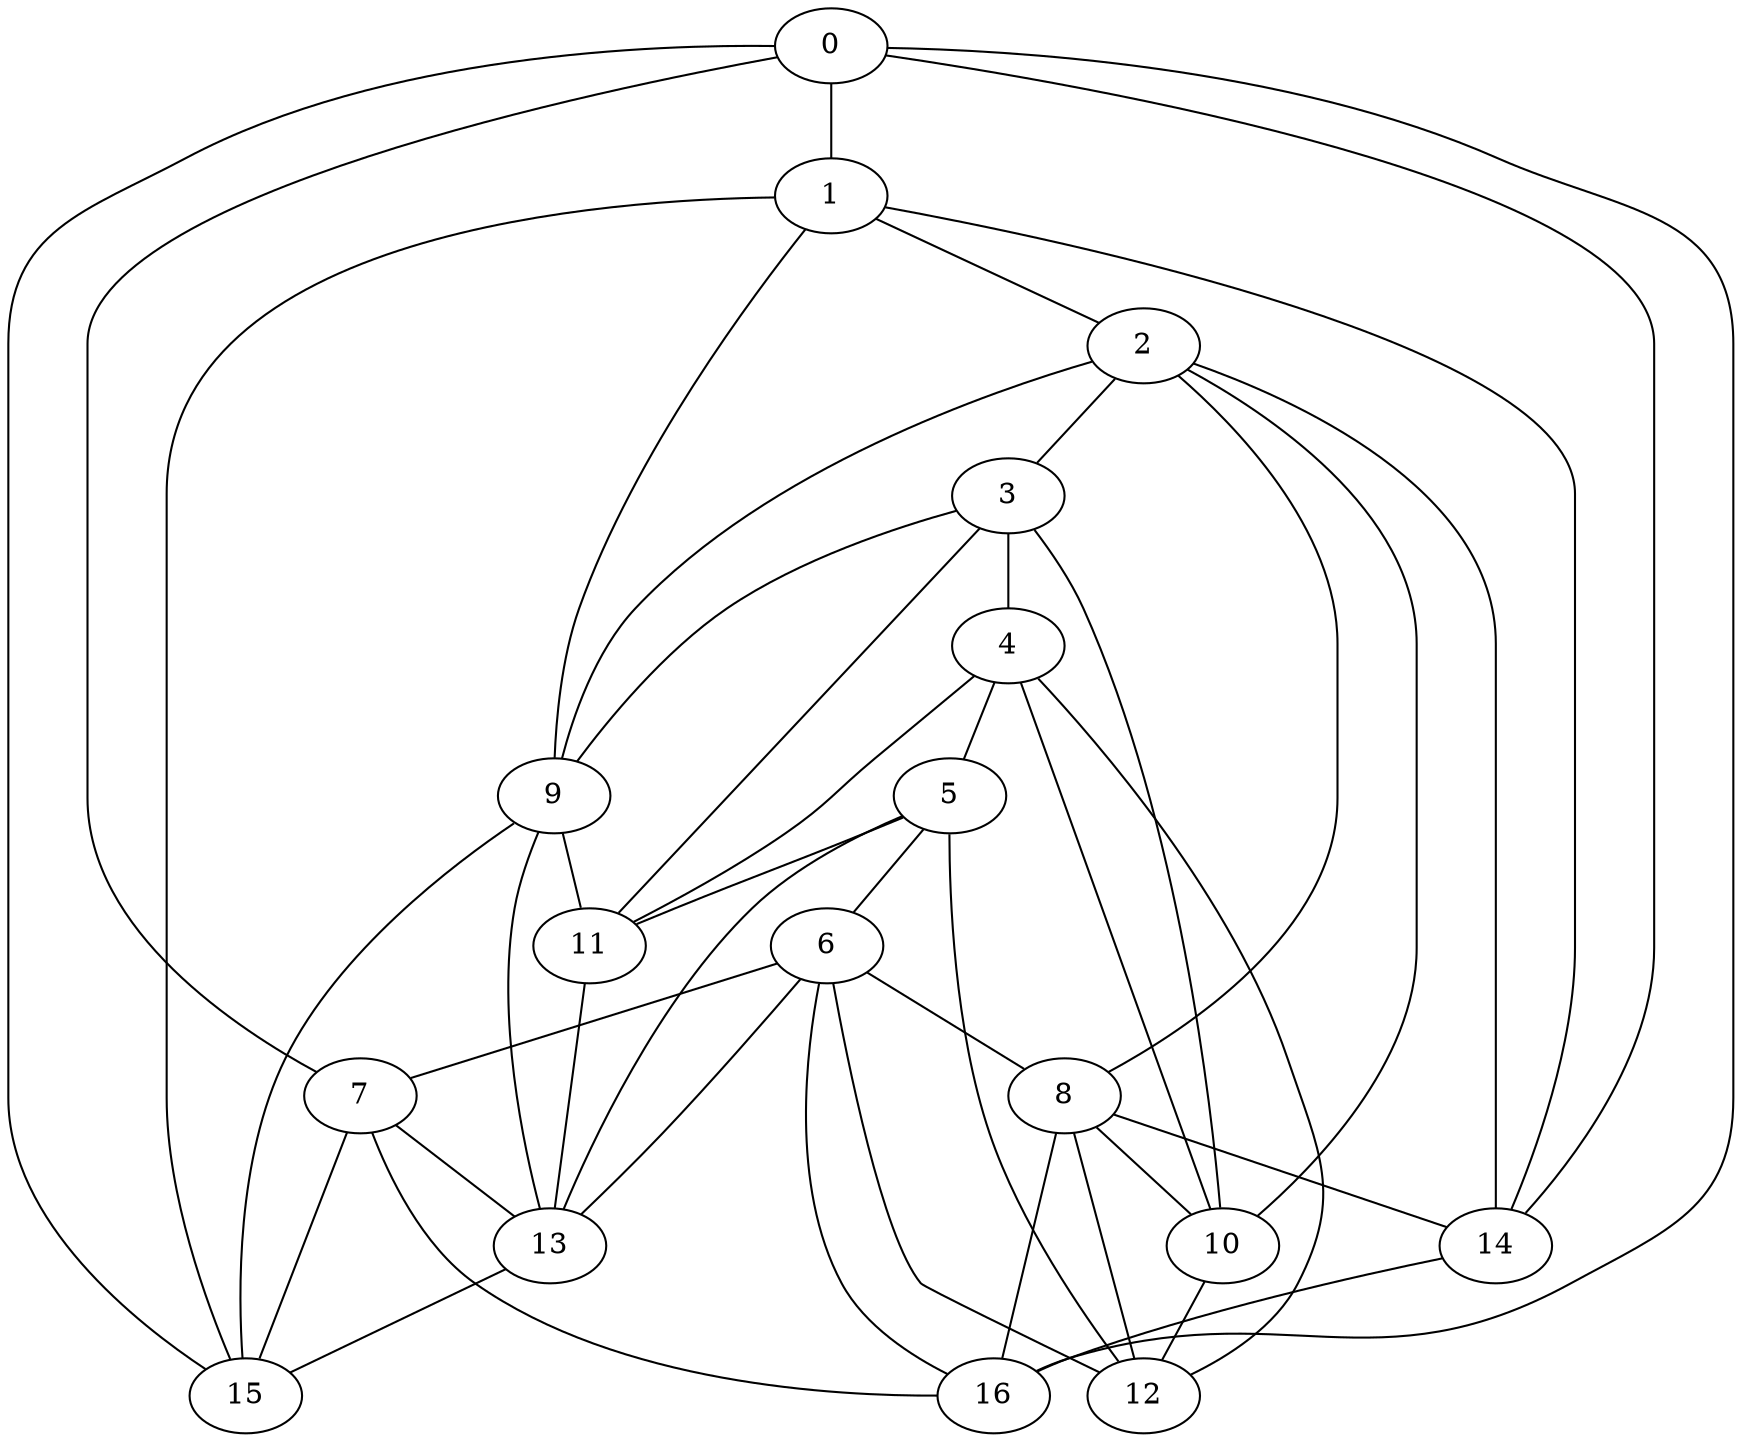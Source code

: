 graph g {0;1;2;3;4;5;6;7;8;9;10;11;12;13;14;15;16;0 -- 1;0 -- 7;0 -- 14;0 -- 15;0 -- 16;1 -- 2;1 -- 9;1 -- 14;1 -- 15;2 -- 3;2 -- 8;2 -- 9;2 -- 10;2 -- 14;3 -- 4;3 -- 9;3 -- 10;3 -- 11;4 -- 5;4 -- 10;4 -- 11;4 -- 12;5 -- 6;5 -- 11;5 -- 12;5 -- 13;6 -- 7;6 -- 8;6 -- 12;6 -- 13;6 -- 16;7 -- 13;7 -- 15;7 -- 16;8 -- 10;8 -- 12;8 -- 14;8 -- 16;9 -- 11;9 -- 13;9 -- 15;10 -- 12;11 -- 13;13 -- 15;14 -- 16;}